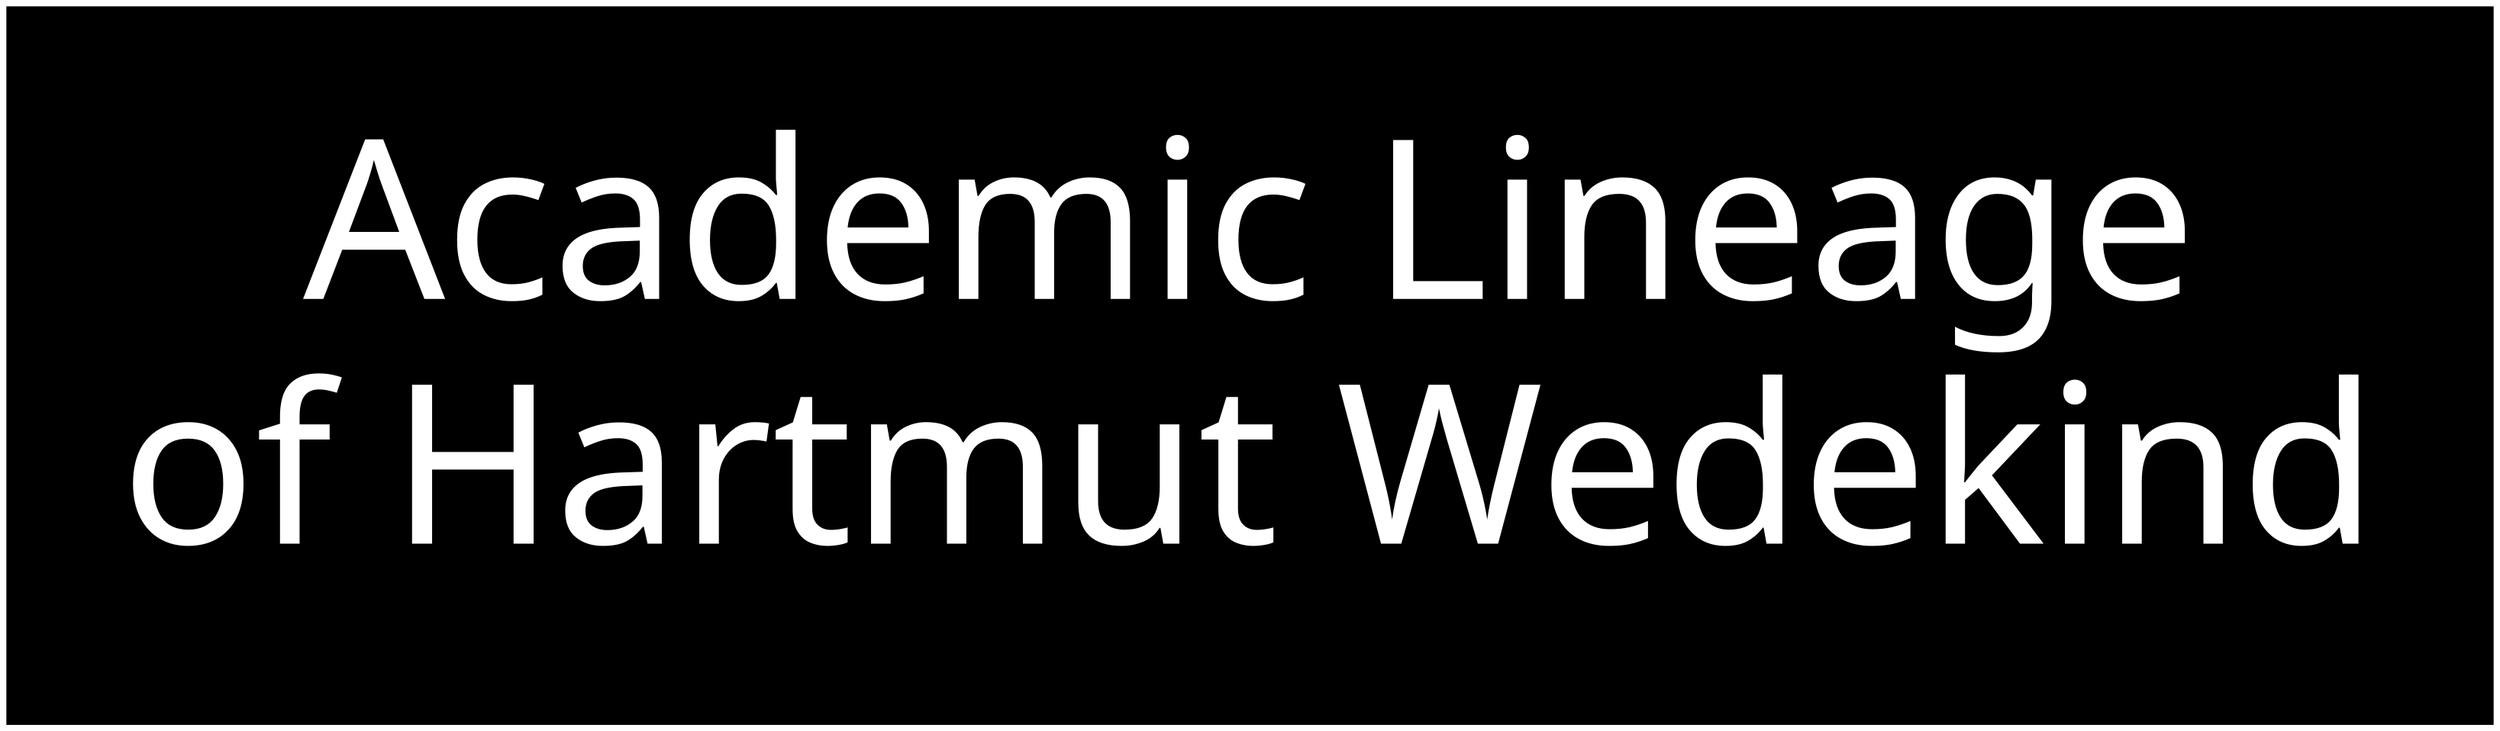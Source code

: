 digraph {
    title[fontname="Calibri", label="Academic Lineage\nof Hartmut Wedekind", fontcolor=white, fillcolor=black, style=filled, shape=box, fontsize=140, margin="1", peripheries=0]
}

